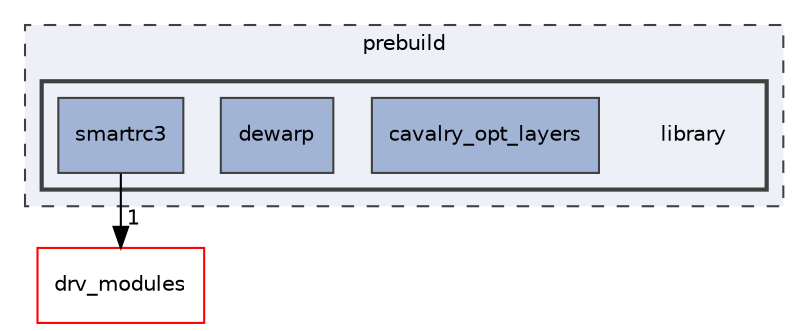 digraph "prebuild/library"
{
 // INTERACTIVE_SVG=YES
 // LATEX_PDF_SIZE
  bgcolor="transparent";
  edge [fontname="Helvetica",fontsize="10",labelfontname="Helvetica",labelfontsize="10"];
  node [fontname="Helvetica",fontsize="10",shape=record];
  compound=true
  subgraph clusterdir_f6e9262795688d5cd1daee5088492cb3 {
    graph [ bgcolor="#edf0f7", pencolor="grey25", style="filled,dashed,", label="prebuild", fontname="Helvetica", fontsize="10", URL="dir_f6e9262795688d5cd1daee5088492cb3.html"]
  subgraph clusterdir_eb4bcf5e119d463a0b01519d79d69502 {
    graph [ bgcolor="#edf0f7", pencolor="grey25", style="filled,bold,", label="", fontname="Helvetica", fontsize="10", URL="dir_eb4bcf5e119d463a0b01519d79d69502.html"]
    dir_eb4bcf5e119d463a0b01519d79d69502 [shape=plaintext, label="library"];
  dir_9567c40b94edd1ccb4cada1c87b96dfc [shape=box, label="cavalry_opt_layers", style="filled,", fillcolor="#a2b4d6", color="grey25", URL="dir_9567c40b94edd1ccb4cada1c87b96dfc.html"];
  dir_385cbd80c533d35bcf10d3f84e3410f7 [shape=box, label="dewarp", style="filled,", fillcolor="#a2b4d6", color="grey25", URL="dir_385cbd80c533d35bcf10d3f84e3410f7.html"];
  dir_496906b657c4eac5ade0ef7594efd968 [shape=box, label="smartrc3", style="filled,", fillcolor="#a2b4d6", color="grey25", URL="dir_496906b657c4eac5ade0ef7594efd968.html"];
  }
  }
  dir_3f8e3e5cc57197a86ac156d9cb931dab [shape=box, label="drv_modules", style="", fillcolor="#edf0f7", color="red", URL="dir_3f8e3e5cc57197a86ac156d9cb931dab.html"];
  dir_496906b657c4eac5ade0ef7594efd968->dir_3f8e3e5cc57197a86ac156d9cb931dab [headlabel="1", labeldistance=1.5 headhref="dir_000051_000015.html"];
}
